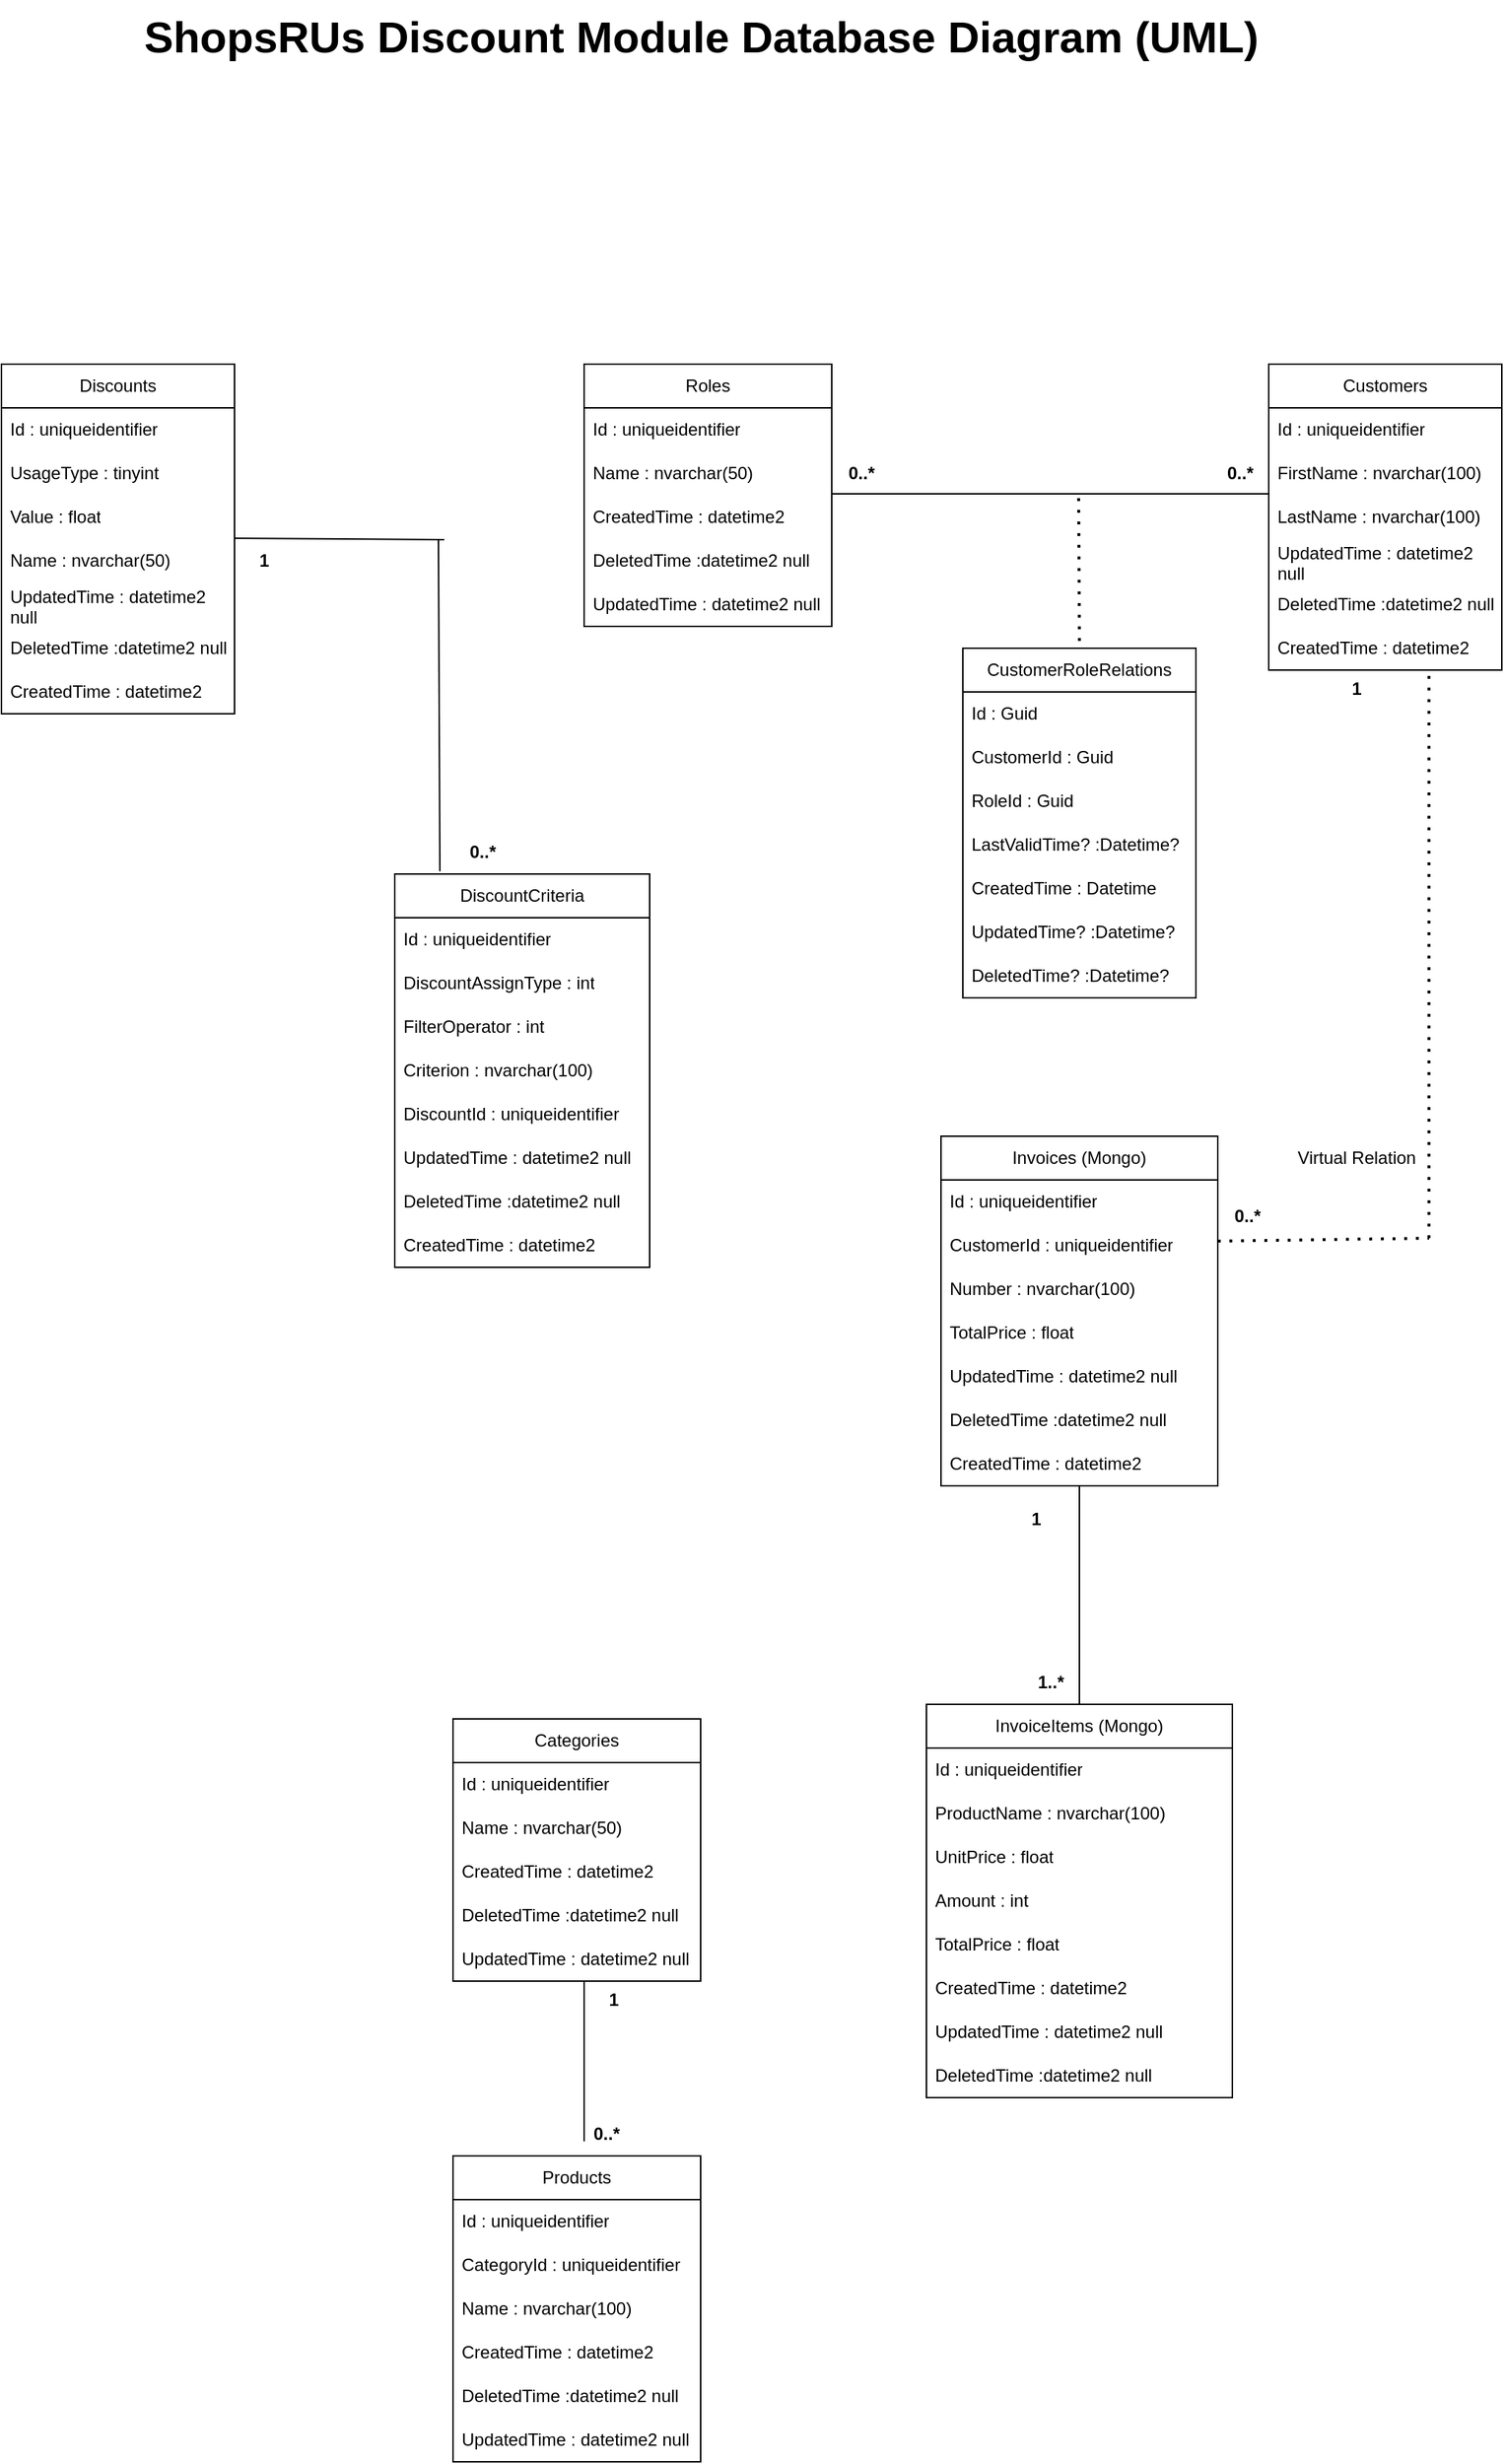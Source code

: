 <mxfile version="22.1.4" type="device">
  <diagram name="Sayfa -1" id="7qxXztBGcV34k3pvfBL3">
    <mxGraphModel dx="1434" dy="750" grid="1" gridSize="10" guides="1" tooltips="1" connect="1" arrows="1" fold="1" page="1" pageScale="1" pageWidth="827" pageHeight="1169" math="0" shadow="0">
      <root>
        <mxCell id="0" />
        <mxCell id="1" parent="0" />
        <mxCell id="mPeZ0wH-B78tG0vEsMiY-11" value="Roles" style="swimlane;fontStyle=0;childLayout=stackLayout;horizontal=1;startSize=30;horizontalStack=0;resizeParent=1;resizeParentMax=0;resizeLast=0;collapsible=1;marginBottom=0;whiteSpace=wrap;html=1;" parent="1" vertex="1">
          <mxGeometry x="470" y="290" width="170" height="180" as="geometry" />
        </mxCell>
        <mxCell id="mPeZ0wH-B78tG0vEsMiY-12" value="Id : uniqueidentifier" style="text;strokeColor=none;fillColor=none;align=left;verticalAlign=middle;spacingLeft=4;spacingRight=4;overflow=hidden;points=[[0,0.5],[1,0.5]];portConstraint=eastwest;rotatable=0;whiteSpace=wrap;html=1;" parent="mPeZ0wH-B78tG0vEsMiY-11" vertex="1">
          <mxGeometry y="30" width="170" height="30" as="geometry" />
        </mxCell>
        <mxCell id="mPeZ0wH-B78tG0vEsMiY-16" value="Name : nvarchar(50)" style="text;strokeColor=none;fillColor=none;align=left;verticalAlign=middle;spacingLeft=4;spacingRight=4;overflow=hidden;points=[[0,0.5],[1,0.5]];portConstraint=eastwest;rotatable=0;whiteSpace=wrap;html=1;" parent="mPeZ0wH-B78tG0vEsMiY-11" vertex="1">
          <mxGeometry y="60" width="170" height="30" as="geometry" />
        </mxCell>
        <mxCell id="mPeZ0wH-B78tG0vEsMiY-35" value="CreatedTime :&amp;nbsp;datetime2" style="text;strokeColor=none;fillColor=none;align=left;verticalAlign=middle;spacingLeft=4;spacingRight=4;overflow=hidden;points=[[0,0.5],[1,0.5]];portConstraint=eastwest;rotatable=0;whiteSpace=wrap;html=1;" parent="mPeZ0wH-B78tG0vEsMiY-11" vertex="1">
          <mxGeometry y="90" width="170" height="30" as="geometry" />
        </mxCell>
        <mxCell id="mPeZ0wH-B78tG0vEsMiY-37" value="DeletedTime :datetime2 null" style="text;strokeColor=none;fillColor=none;align=left;verticalAlign=middle;spacingLeft=4;spacingRight=4;overflow=hidden;points=[[0,0.5],[1,0.5]];portConstraint=eastwest;rotatable=0;whiteSpace=wrap;html=1;" parent="mPeZ0wH-B78tG0vEsMiY-11" vertex="1">
          <mxGeometry y="120" width="170" height="30" as="geometry" />
        </mxCell>
        <mxCell id="mPeZ0wH-B78tG0vEsMiY-36" value="UpdatedTime :&amp;nbsp;datetime2 null" style="text;strokeColor=none;fillColor=none;align=left;verticalAlign=middle;spacingLeft=4;spacingRight=4;overflow=hidden;points=[[0,0.5],[1,0.5]];portConstraint=eastwest;rotatable=0;whiteSpace=wrap;html=1;" parent="mPeZ0wH-B78tG0vEsMiY-11" vertex="1">
          <mxGeometry y="150" width="170" height="30" as="geometry" />
        </mxCell>
        <mxCell id="mPeZ0wH-B78tG0vEsMiY-24" value="CustomerRoleRelations" style="swimlane;fontStyle=0;childLayout=stackLayout;horizontal=1;startSize=30;horizontalStack=0;resizeParent=1;resizeParentMax=0;resizeLast=0;collapsible=1;marginBottom=0;whiteSpace=wrap;html=1;" parent="1" vertex="1">
          <mxGeometry x="730" y="485" width="160" height="240" as="geometry" />
        </mxCell>
        <mxCell id="mPeZ0wH-B78tG0vEsMiY-25" value="Id : Guid" style="text;strokeColor=none;fillColor=none;align=left;verticalAlign=middle;spacingLeft=4;spacingRight=4;overflow=hidden;points=[[0,0.5],[1,0.5]];portConstraint=eastwest;rotatable=0;whiteSpace=wrap;html=1;" parent="mPeZ0wH-B78tG0vEsMiY-24" vertex="1">
          <mxGeometry y="30" width="160" height="30" as="geometry" />
        </mxCell>
        <mxCell id="mPeZ0wH-B78tG0vEsMiY-26" value="CustomerId : Guid" style="text;strokeColor=none;fillColor=none;align=left;verticalAlign=middle;spacingLeft=4;spacingRight=4;overflow=hidden;points=[[0,0.5],[1,0.5]];portConstraint=eastwest;rotatable=0;whiteSpace=wrap;html=1;" parent="mPeZ0wH-B78tG0vEsMiY-24" vertex="1">
          <mxGeometry y="60" width="160" height="30" as="geometry" />
        </mxCell>
        <mxCell id="mPeZ0wH-B78tG0vEsMiY-30" value="RoleId : Guid" style="text;strokeColor=none;fillColor=none;align=left;verticalAlign=middle;spacingLeft=4;spacingRight=4;overflow=hidden;points=[[0,0.5],[1,0.5]];portConstraint=eastwest;rotatable=0;whiteSpace=wrap;html=1;" parent="mPeZ0wH-B78tG0vEsMiY-24" vertex="1">
          <mxGeometry y="90" width="160" height="30" as="geometry" />
        </mxCell>
        <mxCell id="mPeZ0wH-B78tG0vEsMiY-31" value="LastValidTime? :Datetime?" style="text;strokeColor=none;fillColor=none;align=left;verticalAlign=middle;spacingLeft=4;spacingRight=4;overflow=hidden;points=[[0,0.5],[1,0.5]];portConstraint=eastwest;rotatable=0;whiteSpace=wrap;html=1;" parent="mPeZ0wH-B78tG0vEsMiY-24" vertex="1">
          <mxGeometry y="120" width="160" height="30" as="geometry" />
        </mxCell>
        <mxCell id="mPeZ0wH-B78tG0vEsMiY-27" value="CreatedTime : Datetime" style="text;strokeColor=none;fillColor=none;align=left;verticalAlign=middle;spacingLeft=4;spacingRight=4;overflow=hidden;points=[[0,0.5],[1,0.5]];portConstraint=eastwest;rotatable=0;whiteSpace=wrap;html=1;" parent="mPeZ0wH-B78tG0vEsMiY-24" vertex="1">
          <mxGeometry y="150" width="160" height="30" as="geometry" />
        </mxCell>
        <mxCell id="mPeZ0wH-B78tG0vEsMiY-28" value="UpdatedTime? :Datetime?" style="text;strokeColor=none;fillColor=none;align=left;verticalAlign=middle;spacingLeft=4;spacingRight=4;overflow=hidden;points=[[0,0.5],[1,0.5]];portConstraint=eastwest;rotatable=0;whiteSpace=wrap;html=1;" parent="mPeZ0wH-B78tG0vEsMiY-24" vertex="1">
          <mxGeometry y="180" width="160" height="30" as="geometry" />
        </mxCell>
        <mxCell id="mPeZ0wH-B78tG0vEsMiY-29" value="DeletedTime? :Datetime?" style="text;strokeColor=none;fillColor=none;align=left;verticalAlign=middle;spacingLeft=4;spacingRight=4;overflow=hidden;points=[[0,0.5],[1,0.5]];portConstraint=eastwest;rotatable=0;whiteSpace=wrap;html=1;" parent="mPeZ0wH-B78tG0vEsMiY-24" vertex="1">
          <mxGeometry y="210" width="160" height="30" as="geometry" />
        </mxCell>
        <mxCell id="mPeZ0wH-B78tG0vEsMiY-56" value="Customers" style="swimlane;fontStyle=0;childLayout=stackLayout;horizontal=1;startSize=30;horizontalStack=0;resizeParent=1;resizeParentMax=0;resizeLast=0;collapsible=1;marginBottom=0;whiteSpace=wrap;html=1;" parent="1" vertex="1">
          <mxGeometry x="940" y="290" width="160" height="210" as="geometry" />
        </mxCell>
        <mxCell id="mPeZ0wH-B78tG0vEsMiY-57" value="Id : uniqueidentifier" style="text;strokeColor=none;fillColor=none;align=left;verticalAlign=middle;spacingLeft=4;spacingRight=4;overflow=hidden;points=[[0,0.5],[1,0.5]];portConstraint=eastwest;rotatable=0;whiteSpace=wrap;html=1;" parent="mPeZ0wH-B78tG0vEsMiY-56" vertex="1">
          <mxGeometry y="30" width="160" height="30" as="geometry" />
        </mxCell>
        <mxCell id="mPeZ0wH-B78tG0vEsMiY-61" value="FirstName : nvarchar(100)" style="text;strokeColor=none;fillColor=none;align=left;verticalAlign=middle;spacingLeft=4;spacingRight=4;overflow=hidden;points=[[0,0.5],[1,0.5]];portConstraint=eastwest;rotatable=0;whiteSpace=wrap;html=1;" parent="mPeZ0wH-B78tG0vEsMiY-56" vertex="1">
          <mxGeometry y="60" width="160" height="30" as="geometry" />
        </mxCell>
        <mxCell id="mPeZ0wH-B78tG0vEsMiY-68" value="LastName : nvarchar(100)" style="text;strokeColor=none;fillColor=none;align=left;verticalAlign=middle;spacingLeft=4;spacingRight=4;overflow=hidden;points=[[0,0.5],[1,0.5]];portConstraint=eastwest;rotatable=0;whiteSpace=wrap;html=1;" parent="mPeZ0wH-B78tG0vEsMiY-56" vertex="1">
          <mxGeometry y="90" width="160" height="30" as="geometry" />
        </mxCell>
        <mxCell id="mPeZ0wH-B78tG0vEsMiY-58" value="UpdatedTime :&amp;nbsp;datetime2 null" style="text;strokeColor=none;fillColor=none;align=left;verticalAlign=middle;spacingLeft=4;spacingRight=4;overflow=hidden;points=[[0,0.5],[1,0.5]];portConstraint=eastwest;rotatable=0;whiteSpace=wrap;html=1;" parent="mPeZ0wH-B78tG0vEsMiY-56" vertex="1">
          <mxGeometry y="120" width="160" height="30" as="geometry" />
        </mxCell>
        <mxCell id="mPeZ0wH-B78tG0vEsMiY-59" value="DeletedTime :datetime2 null" style="text;strokeColor=none;fillColor=none;align=left;verticalAlign=middle;spacingLeft=4;spacingRight=4;overflow=hidden;points=[[0,0.5],[1,0.5]];portConstraint=eastwest;rotatable=0;whiteSpace=wrap;html=1;" parent="mPeZ0wH-B78tG0vEsMiY-56" vertex="1">
          <mxGeometry y="150" width="160" height="30" as="geometry" />
        </mxCell>
        <mxCell id="mPeZ0wH-B78tG0vEsMiY-60" value="CreatedTime :&amp;nbsp;datetime2" style="text;strokeColor=none;fillColor=none;align=left;verticalAlign=middle;spacingLeft=4;spacingRight=4;overflow=hidden;points=[[0,0.5],[1,0.5]];portConstraint=eastwest;rotatable=0;whiteSpace=wrap;html=1;" parent="mPeZ0wH-B78tG0vEsMiY-56" vertex="1">
          <mxGeometry y="180" width="160" height="30" as="geometry" />
        </mxCell>
        <mxCell id="mPeZ0wH-B78tG0vEsMiY-74" value="Discounts" style="swimlane;fontStyle=0;childLayout=stackLayout;horizontal=1;startSize=30;horizontalStack=0;resizeParent=1;resizeParentMax=0;resizeLast=0;collapsible=1;marginBottom=0;whiteSpace=wrap;html=1;" parent="1" vertex="1">
          <mxGeometry x="70" y="290" width="160" height="240" as="geometry" />
        </mxCell>
        <mxCell id="mPeZ0wH-B78tG0vEsMiY-75" value="Id : uniqueidentifier" style="text;strokeColor=none;fillColor=none;align=left;verticalAlign=middle;spacingLeft=4;spacingRight=4;overflow=hidden;points=[[0,0.5],[1,0.5]];portConstraint=eastwest;rotatable=0;whiteSpace=wrap;html=1;" parent="mPeZ0wH-B78tG0vEsMiY-74" vertex="1">
          <mxGeometry y="30" width="160" height="30" as="geometry" />
        </mxCell>
        <mxCell id="mPeZ0wH-B78tG0vEsMiY-102" value="UsageType :&amp;nbsp;tinyint" style="text;strokeColor=none;fillColor=none;align=left;verticalAlign=middle;spacingLeft=4;spacingRight=4;overflow=hidden;points=[[0,0.5],[1,0.5]];portConstraint=eastwest;rotatable=0;whiteSpace=wrap;html=1;" parent="mPeZ0wH-B78tG0vEsMiY-74" vertex="1">
          <mxGeometry y="60" width="160" height="30" as="geometry" />
        </mxCell>
        <mxCell id="mPeZ0wH-B78tG0vEsMiY-103" value="Value :&amp;nbsp;float" style="text;strokeColor=none;fillColor=none;align=left;verticalAlign=middle;spacingLeft=4;spacingRight=4;overflow=hidden;points=[[0,0.5],[1,0.5]];portConstraint=eastwest;rotatable=0;whiteSpace=wrap;html=1;" parent="mPeZ0wH-B78tG0vEsMiY-74" vertex="1">
          <mxGeometry y="90" width="160" height="30" as="geometry" />
        </mxCell>
        <mxCell id="mPeZ0wH-B78tG0vEsMiY-79" value="Name : nvarchar(50)" style="text;strokeColor=none;fillColor=none;align=left;verticalAlign=middle;spacingLeft=4;spacingRight=4;overflow=hidden;points=[[0,0.5],[1,0.5]];portConstraint=eastwest;rotatable=0;whiteSpace=wrap;html=1;" parent="mPeZ0wH-B78tG0vEsMiY-74" vertex="1">
          <mxGeometry y="120" width="160" height="30" as="geometry" />
        </mxCell>
        <mxCell id="mPeZ0wH-B78tG0vEsMiY-76" value="UpdatedTime :&amp;nbsp;datetime2 null" style="text;strokeColor=none;fillColor=none;align=left;verticalAlign=middle;spacingLeft=4;spacingRight=4;overflow=hidden;points=[[0,0.5],[1,0.5]];portConstraint=eastwest;rotatable=0;whiteSpace=wrap;html=1;" parent="mPeZ0wH-B78tG0vEsMiY-74" vertex="1">
          <mxGeometry y="150" width="160" height="30" as="geometry" />
        </mxCell>
        <mxCell id="mPeZ0wH-B78tG0vEsMiY-77" value="DeletedTime :datetime2 null" style="text;strokeColor=none;fillColor=none;align=left;verticalAlign=middle;spacingLeft=4;spacingRight=4;overflow=hidden;points=[[0,0.5],[1,0.5]];portConstraint=eastwest;rotatable=0;whiteSpace=wrap;html=1;" parent="mPeZ0wH-B78tG0vEsMiY-74" vertex="1">
          <mxGeometry y="180" width="160" height="30" as="geometry" />
        </mxCell>
        <mxCell id="mPeZ0wH-B78tG0vEsMiY-78" value="CreatedTime :&amp;nbsp;datetime2" style="text;strokeColor=none;fillColor=none;align=left;verticalAlign=middle;spacingLeft=4;spacingRight=4;overflow=hidden;points=[[0,0.5],[1,0.5]];portConstraint=eastwest;rotatable=0;whiteSpace=wrap;html=1;" parent="mPeZ0wH-B78tG0vEsMiY-74" vertex="1">
          <mxGeometry y="210" width="160" height="30" as="geometry" />
        </mxCell>
        <mxCell id="mPeZ0wH-B78tG0vEsMiY-80" value="DiscountCriteria" style="swimlane;fontStyle=0;childLayout=stackLayout;horizontal=1;startSize=30;horizontalStack=0;resizeParent=1;resizeParentMax=0;resizeLast=0;collapsible=1;marginBottom=0;whiteSpace=wrap;html=1;" parent="1" vertex="1">
          <mxGeometry x="340" y="640" width="175" height="270" as="geometry" />
        </mxCell>
        <mxCell id="mPeZ0wH-B78tG0vEsMiY-81" value="Id : uniqueidentifier" style="text;strokeColor=none;fillColor=none;align=left;verticalAlign=middle;spacingLeft=4;spacingRight=4;overflow=hidden;points=[[0,0.5],[1,0.5]];portConstraint=eastwest;rotatable=0;whiteSpace=wrap;html=1;" parent="mPeZ0wH-B78tG0vEsMiY-80" vertex="1">
          <mxGeometry y="30" width="175" height="30" as="geometry" />
        </mxCell>
        <mxCell id="mPeZ0wH-B78tG0vEsMiY-82" value="DiscountAssignType : int" style="text;strokeColor=none;fillColor=none;align=left;verticalAlign=middle;spacingLeft=4;spacingRight=4;overflow=hidden;points=[[0,0.5],[1,0.5]];portConstraint=eastwest;rotatable=0;whiteSpace=wrap;html=1;" parent="mPeZ0wH-B78tG0vEsMiY-80" vertex="1">
          <mxGeometry y="60" width="175" height="30" as="geometry" />
        </mxCell>
        <mxCell id="b0OQOyRQU0oItdlXotpa-1" value="FilterOperator : int" style="text;strokeColor=none;fillColor=none;align=left;verticalAlign=middle;spacingLeft=4;spacingRight=4;overflow=hidden;points=[[0,0.5],[1,0.5]];portConstraint=eastwest;rotatable=0;whiteSpace=wrap;html=1;" vertex="1" parent="mPeZ0wH-B78tG0vEsMiY-80">
          <mxGeometry y="90" width="175" height="30" as="geometry" />
        </mxCell>
        <mxCell id="b0OQOyRQU0oItdlXotpa-2" value="Criterion : nvarchar(100)" style="text;strokeColor=none;fillColor=none;align=left;verticalAlign=middle;spacingLeft=4;spacingRight=4;overflow=hidden;points=[[0,0.5],[1,0.5]];portConstraint=eastwest;rotatable=0;whiteSpace=wrap;html=1;" vertex="1" parent="mPeZ0wH-B78tG0vEsMiY-80">
          <mxGeometry y="120" width="175" height="30" as="geometry" />
        </mxCell>
        <mxCell id="mPeZ0wH-B78tG0vEsMiY-86" value="DiscountId : uniqueidentifier" style="text;strokeColor=none;fillColor=none;align=left;verticalAlign=middle;spacingLeft=4;spacingRight=4;overflow=hidden;points=[[0,0.5],[1,0.5]];portConstraint=eastwest;rotatable=0;whiteSpace=wrap;html=1;" parent="mPeZ0wH-B78tG0vEsMiY-80" vertex="1">
          <mxGeometry y="150" width="175" height="30" as="geometry" />
        </mxCell>
        <mxCell id="mPeZ0wH-B78tG0vEsMiY-83" value="UpdatedTime :&amp;nbsp;datetime2 null" style="text;strokeColor=none;fillColor=none;align=left;verticalAlign=middle;spacingLeft=4;spacingRight=4;overflow=hidden;points=[[0,0.5],[1,0.5]];portConstraint=eastwest;rotatable=0;whiteSpace=wrap;html=1;" parent="mPeZ0wH-B78tG0vEsMiY-80" vertex="1">
          <mxGeometry y="180" width="175" height="30" as="geometry" />
        </mxCell>
        <mxCell id="mPeZ0wH-B78tG0vEsMiY-84" value="DeletedTime :datetime2 null" style="text;strokeColor=none;fillColor=none;align=left;verticalAlign=middle;spacingLeft=4;spacingRight=4;overflow=hidden;points=[[0,0.5],[1,0.5]];portConstraint=eastwest;rotatable=0;whiteSpace=wrap;html=1;" parent="mPeZ0wH-B78tG0vEsMiY-80" vertex="1">
          <mxGeometry y="210" width="175" height="30" as="geometry" />
        </mxCell>
        <mxCell id="mPeZ0wH-B78tG0vEsMiY-85" value="CreatedTime :&amp;nbsp;datetime2" style="text;strokeColor=none;fillColor=none;align=left;verticalAlign=middle;spacingLeft=4;spacingRight=4;overflow=hidden;points=[[0,0.5],[1,0.5]];portConstraint=eastwest;rotatable=0;whiteSpace=wrap;html=1;" parent="mPeZ0wH-B78tG0vEsMiY-80" vertex="1">
          <mxGeometry y="240" width="175" height="30" as="geometry" />
        </mxCell>
        <mxCell id="mPeZ0wH-B78tG0vEsMiY-93" value="" style="endArrow=none;html=1;rounded=0;exitX=1.013;exitY=0.1;exitDx=0;exitDy=0;exitPerimeter=0;entryX=0;entryY=-0.033;entryDx=0;entryDy=0;entryPerimeter=0;" parent="1" target="mPeZ0wH-B78tG0vEsMiY-68" edge="1">
          <mxGeometry width="50" height="50" relative="1" as="geometry">
            <mxPoint x="640" y="379" as="sourcePoint" />
            <mxPoint x="930" y="379" as="targetPoint" />
          </mxGeometry>
        </mxCell>
        <mxCell id="mPeZ0wH-B78tG0vEsMiY-94" value="&lt;b&gt;0..*&lt;/b&gt;" style="text;html=1;align=center;verticalAlign=middle;resizable=0;points=[];autosize=1;strokeColor=none;fillColor=none;" parent="1" vertex="1">
          <mxGeometry x="640" y="350" width="40" height="30" as="geometry" />
        </mxCell>
        <mxCell id="mPeZ0wH-B78tG0vEsMiY-95" value="&lt;b&gt;0..*&lt;/b&gt;" style="text;html=1;align=center;verticalAlign=middle;resizable=0;points=[];autosize=1;strokeColor=none;fillColor=none;" parent="1" vertex="1">
          <mxGeometry x="900" y="350" width="40" height="30" as="geometry" />
        </mxCell>
        <mxCell id="mPeZ0wH-B78tG0vEsMiY-96" value="" style="endArrow=none;dashed=1;html=1;dashPattern=1 3;strokeWidth=2;rounded=0;" parent="1" edge="1">
          <mxGeometry width="50" height="50" relative="1" as="geometry">
            <mxPoint x="810" y="480" as="sourcePoint" />
            <mxPoint x="809.5" y="380" as="targetPoint" />
          </mxGeometry>
        </mxCell>
        <mxCell id="mPeZ0wH-B78tG0vEsMiY-104" value="Invoices (Mongo)" style="swimlane;fontStyle=0;childLayout=stackLayout;horizontal=1;startSize=30;horizontalStack=0;resizeParent=1;resizeParentMax=0;resizeLast=0;collapsible=1;marginBottom=0;whiteSpace=wrap;html=1;" parent="1" vertex="1">
          <mxGeometry x="715" y="820" width="190" height="240" as="geometry">
            <mxRectangle x="730" y="800" width="80" height="30" as="alternateBounds" />
          </mxGeometry>
        </mxCell>
        <mxCell id="mPeZ0wH-B78tG0vEsMiY-105" value="Id : uniqueidentifier" style="text;strokeColor=none;fillColor=none;align=left;verticalAlign=middle;spacingLeft=4;spacingRight=4;overflow=hidden;points=[[0,0.5],[1,0.5]];portConstraint=eastwest;rotatable=0;whiteSpace=wrap;html=1;" parent="mPeZ0wH-B78tG0vEsMiY-104" vertex="1">
          <mxGeometry y="30" width="190" height="30" as="geometry" />
        </mxCell>
        <mxCell id="mPeZ0wH-B78tG0vEsMiY-132" value="CustomerId : uniqueidentifier" style="text;strokeColor=none;fillColor=none;align=left;verticalAlign=middle;spacingLeft=4;spacingRight=4;overflow=hidden;points=[[0,0.5],[1,0.5]];portConstraint=eastwest;rotatable=0;whiteSpace=wrap;html=1;" parent="mPeZ0wH-B78tG0vEsMiY-104" vertex="1">
          <mxGeometry y="60" width="190" height="30" as="geometry" />
        </mxCell>
        <mxCell id="mPeZ0wH-B78tG0vEsMiY-109" value="Number : nvarchar(100)" style="text;strokeColor=none;fillColor=none;align=left;verticalAlign=middle;spacingLeft=4;spacingRight=4;overflow=hidden;points=[[0,0.5],[1,0.5]];portConstraint=eastwest;rotatable=0;whiteSpace=wrap;html=1;" parent="mPeZ0wH-B78tG0vEsMiY-104" vertex="1">
          <mxGeometry y="90" width="190" height="30" as="geometry" />
        </mxCell>
        <mxCell id="mPeZ0wH-B78tG0vEsMiY-131" value="TotalPrice : float" style="text;strokeColor=none;fillColor=none;align=left;verticalAlign=middle;spacingLeft=4;spacingRight=4;overflow=hidden;points=[[0,0.5],[1,0.5]];portConstraint=eastwest;rotatable=0;whiteSpace=wrap;html=1;" parent="mPeZ0wH-B78tG0vEsMiY-104" vertex="1">
          <mxGeometry y="120" width="190" height="30" as="geometry" />
        </mxCell>
        <mxCell id="mPeZ0wH-B78tG0vEsMiY-106" value="UpdatedTime :&amp;nbsp;datetime2 null" style="text;strokeColor=none;fillColor=none;align=left;verticalAlign=middle;spacingLeft=4;spacingRight=4;overflow=hidden;points=[[0,0.5],[1,0.5]];portConstraint=eastwest;rotatable=0;whiteSpace=wrap;html=1;" parent="mPeZ0wH-B78tG0vEsMiY-104" vertex="1">
          <mxGeometry y="150" width="190" height="30" as="geometry" />
        </mxCell>
        <mxCell id="mPeZ0wH-B78tG0vEsMiY-107" value="DeletedTime :datetime2 null" style="text;strokeColor=none;fillColor=none;align=left;verticalAlign=middle;spacingLeft=4;spacingRight=4;overflow=hidden;points=[[0,0.5],[1,0.5]];portConstraint=eastwest;rotatable=0;whiteSpace=wrap;html=1;" parent="mPeZ0wH-B78tG0vEsMiY-104" vertex="1">
          <mxGeometry y="180" width="190" height="30" as="geometry" />
        </mxCell>
        <mxCell id="mPeZ0wH-B78tG0vEsMiY-108" value="CreatedTime :&amp;nbsp;datetime2" style="text;strokeColor=none;fillColor=none;align=left;verticalAlign=middle;spacingLeft=4;spacingRight=4;overflow=hidden;points=[[0,0.5],[1,0.5]];portConstraint=eastwest;rotatable=0;whiteSpace=wrap;html=1;" parent="mPeZ0wH-B78tG0vEsMiY-104" vertex="1">
          <mxGeometry y="210" width="190" height="30" as="geometry" />
        </mxCell>
        <mxCell id="mPeZ0wH-B78tG0vEsMiY-110" value="InvoiceItems (Mongo)" style="swimlane;fontStyle=0;childLayout=stackLayout;horizontal=1;startSize=30;horizontalStack=0;resizeParent=1;resizeParentMax=0;resizeLast=0;collapsible=1;marginBottom=0;whiteSpace=wrap;html=1;" parent="1" vertex="1">
          <mxGeometry x="705" y="1210" width="210" height="270" as="geometry">
            <mxRectangle x="705" y="1210" width="110" height="30" as="alternateBounds" />
          </mxGeometry>
        </mxCell>
        <mxCell id="mPeZ0wH-B78tG0vEsMiY-111" value="Id : uniqueidentifier" style="text;strokeColor=none;fillColor=none;align=left;verticalAlign=middle;spacingLeft=4;spacingRight=4;overflow=hidden;points=[[0,0.5],[1,0.5]];portConstraint=eastwest;rotatable=0;whiteSpace=wrap;html=1;" parent="mPeZ0wH-B78tG0vEsMiY-110" vertex="1">
          <mxGeometry y="30" width="210" height="30" as="geometry" />
        </mxCell>
        <mxCell id="mPeZ0wH-B78tG0vEsMiY-163" value="ProductName : nvarchar(100)" style="text;strokeColor=none;fillColor=none;align=left;verticalAlign=middle;spacingLeft=4;spacingRight=4;overflow=hidden;points=[[0,0.5],[1,0.5]];portConstraint=eastwest;rotatable=0;whiteSpace=wrap;html=1;" parent="mPeZ0wH-B78tG0vEsMiY-110" vertex="1">
          <mxGeometry y="60" width="210" height="30" as="geometry" />
        </mxCell>
        <mxCell id="mPeZ0wH-B78tG0vEsMiY-113" value="UnitPrice : float" style="text;strokeColor=none;fillColor=none;align=left;verticalAlign=middle;spacingLeft=4;spacingRight=4;overflow=hidden;points=[[0,0.5],[1,0.5]];portConstraint=eastwest;rotatable=0;whiteSpace=wrap;html=1;" parent="mPeZ0wH-B78tG0vEsMiY-110" vertex="1">
          <mxGeometry y="90" width="210" height="30" as="geometry" />
        </mxCell>
        <mxCell id="mPeZ0wH-B78tG0vEsMiY-117" value="Amount : int" style="text;strokeColor=none;fillColor=none;align=left;verticalAlign=middle;spacingLeft=4;spacingRight=4;overflow=hidden;points=[[0,0.5],[1,0.5]];portConstraint=eastwest;rotatable=0;whiteSpace=wrap;html=1;" parent="mPeZ0wH-B78tG0vEsMiY-110" vertex="1">
          <mxGeometry y="120" width="210" height="30" as="geometry" />
        </mxCell>
        <mxCell id="mPeZ0wH-B78tG0vEsMiY-162" value="TotalPrice : float" style="text;strokeColor=none;fillColor=none;align=left;verticalAlign=middle;spacingLeft=4;spacingRight=4;overflow=hidden;points=[[0,0.5],[1,0.5]];portConstraint=eastwest;rotatable=0;whiteSpace=wrap;html=1;" parent="mPeZ0wH-B78tG0vEsMiY-110" vertex="1">
          <mxGeometry y="150" width="210" height="30" as="geometry" />
        </mxCell>
        <mxCell id="mPeZ0wH-B78tG0vEsMiY-115" value="CreatedTime :&amp;nbsp;datetime2" style="text;strokeColor=none;fillColor=none;align=left;verticalAlign=middle;spacingLeft=4;spacingRight=4;overflow=hidden;points=[[0,0.5],[1,0.5]];portConstraint=eastwest;rotatable=0;whiteSpace=wrap;html=1;" parent="mPeZ0wH-B78tG0vEsMiY-110" vertex="1">
          <mxGeometry y="180" width="210" height="30" as="geometry" />
        </mxCell>
        <mxCell id="mPeZ0wH-B78tG0vEsMiY-116" value="UpdatedTime :&amp;nbsp;datetime2 null" style="text;strokeColor=none;fillColor=none;align=left;verticalAlign=middle;spacingLeft=4;spacingRight=4;overflow=hidden;points=[[0,0.5],[1,0.5]];portConstraint=eastwest;rotatable=0;whiteSpace=wrap;html=1;" parent="mPeZ0wH-B78tG0vEsMiY-110" vertex="1">
          <mxGeometry y="210" width="210" height="30" as="geometry" />
        </mxCell>
        <mxCell id="mPeZ0wH-B78tG0vEsMiY-114" value="DeletedTime :datetime2 null" style="text;strokeColor=none;fillColor=none;align=left;verticalAlign=middle;spacingLeft=4;spacingRight=4;overflow=hidden;points=[[0,0.5],[1,0.5]];portConstraint=eastwest;rotatable=0;whiteSpace=wrap;html=1;" parent="mPeZ0wH-B78tG0vEsMiY-110" vertex="1">
          <mxGeometry y="240" width="210" height="30" as="geometry" />
        </mxCell>
        <mxCell id="mPeZ0wH-B78tG0vEsMiY-135" value="&lt;b&gt;1&lt;/b&gt;" style="text;html=1;align=center;verticalAlign=middle;resizable=0;points=[];autosize=1;strokeColor=none;fillColor=none;" parent="1" vertex="1">
          <mxGeometry x="985" y="498" width="30" height="30" as="geometry" />
        </mxCell>
        <mxCell id="mPeZ0wH-B78tG0vEsMiY-136" value="&lt;b&gt;0..*&lt;/b&gt;" style="text;html=1;align=center;verticalAlign=middle;resizable=0;points=[];autosize=1;strokeColor=none;fillColor=none;" parent="1" vertex="1">
          <mxGeometry x="905" y="860" width="40" height="30" as="geometry" />
        </mxCell>
        <mxCell id="mPeZ0wH-B78tG0vEsMiY-137" value="" style="endArrow=none;html=1;rounded=0;exitX=0.5;exitY=0;exitDx=0;exitDy=0;" parent="1" source="mPeZ0wH-B78tG0vEsMiY-110" edge="1">
          <mxGeometry width="50" height="50" relative="1" as="geometry">
            <mxPoint x="760" y="1110" as="sourcePoint" />
            <mxPoint x="810" y="1060" as="targetPoint" />
          </mxGeometry>
        </mxCell>
        <mxCell id="mPeZ0wH-B78tG0vEsMiY-138" value="&lt;b&gt;1&lt;/b&gt;" style="text;html=1;align=center;verticalAlign=middle;resizable=0;points=[];autosize=1;strokeColor=none;fillColor=none;" parent="1" vertex="1">
          <mxGeometry x="765" y="1068" width="30" height="30" as="geometry" />
        </mxCell>
        <mxCell id="mPeZ0wH-B78tG0vEsMiY-139" value="&lt;b&gt;1..*&lt;/b&gt;" style="text;html=1;align=center;verticalAlign=middle;resizable=0;points=[];autosize=1;strokeColor=none;fillColor=none;" parent="1" vertex="1">
          <mxGeometry x="770" y="1180" width="40" height="30" as="geometry" />
        </mxCell>
        <mxCell id="mPeZ0wH-B78tG0vEsMiY-140" value="Categories" style="swimlane;fontStyle=0;childLayout=stackLayout;horizontal=1;startSize=30;horizontalStack=0;resizeParent=1;resizeParentMax=0;resizeLast=0;collapsible=1;marginBottom=0;whiteSpace=wrap;html=1;" parent="1" vertex="1">
          <mxGeometry x="380" y="1220" width="170" height="180" as="geometry" />
        </mxCell>
        <mxCell id="mPeZ0wH-B78tG0vEsMiY-141" value="Id : uniqueidentifier" style="text;strokeColor=none;fillColor=none;align=left;verticalAlign=middle;spacingLeft=4;spacingRight=4;overflow=hidden;points=[[0,0.5],[1,0.5]];portConstraint=eastwest;rotatable=0;whiteSpace=wrap;html=1;" parent="mPeZ0wH-B78tG0vEsMiY-140" vertex="1">
          <mxGeometry y="30" width="170" height="30" as="geometry" />
        </mxCell>
        <mxCell id="mPeZ0wH-B78tG0vEsMiY-142" value="Name : nvarchar(50)" style="text;strokeColor=none;fillColor=none;align=left;verticalAlign=middle;spacingLeft=4;spacingRight=4;overflow=hidden;points=[[0,0.5],[1,0.5]];portConstraint=eastwest;rotatable=0;whiteSpace=wrap;html=1;" parent="mPeZ0wH-B78tG0vEsMiY-140" vertex="1">
          <mxGeometry y="60" width="170" height="30" as="geometry" />
        </mxCell>
        <mxCell id="mPeZ0wH-B78tG0vEsMiY-143" value="CreatedTime :&amp;nbsp;datetime2" style="text;strokeColor=none;fillColor=none;align=left;verticalAlign=middle;spacingLeft=4;spacingRight=4;overflow=hidden;points=[[0,0.5],[1,0.5]];portConstraint=eastwest;rotatable=0;whiteSpace=wrap;html=1;" parent="mPeZ0wH-B78tG0vEsMiY-140" vertex="1">
          <mxGeometry y="90" width="170" height="30" as="geometry" />
        </mxCell>
        <mxCell id="mPeZ0wH-B78tG0vEsMiY-144" value="DeletedTime :datetime2 null" style="text;strokeColor=none;fillColor=none;align=left;verticalAlign=middle;spacingLeft=4;spacingRight=4;overflow=hidden;points=[[0,0.5],[1,0.5]];portConstraint=eastwest;rotatable=0;whiteSpace=wrap;html=1;" parent="mPeZ0wH-B78tG0vEsMiY-140" vertex="1">
          <mxGeometry y="120" width="170" height="30" as="geometry" />
        </mxCell>
        <mxCell id="mPeZ0wH-B78tG0vEsMiY-145" value="UpdatedTime :&amp;nbsp;datetime2 null" style="text;strokeColor=none;fillColor=none;align=left;verticalAlign=middle;spacingLeft=4;spacingRight=4;overflow=hidden;points=[[0,0.5],[1,0.5]];portConstraint=eastwest;rotatable=0;whiteSpace=wrap;html=1;" parent="mPeZ0wH-B78tG0vEsMiY-140" vertex="1">
          <mxGeometry y="150" width="170" height="30" as="geometry" />
        </mxCell>
        <mxCell id="mPeZ0wH-B78tG0vEsMiY-151" value="Products" style="swimlane;fontStyle=0;childLayout=stackLayout;horizontal=1;startSize=30;horizontalStack=0;resizeParent=1;resizeParentMax=0;resizeLast=0;collapsible=1;marginBottom=0;whiteSpace=wrap;html=1;" parent="1" vertex="1">
          <mxGeometry x="380" y="1520" width="170" height="210" as="geometry" />
        </mxCell>
        <mxCell id="mPeZ0wH-B78tG0vEsMiY-152" value="Id : uniqueidentifier" style="text;strokeColor=none;fillColor=none;align=left;verticalAlign=middle;spacingLeft=4;spacingRight=4;overflow=hidden;points=[[0,0.5],[1,0.5]];portConstraint=eastwest;rotatable=0;whiteSpace=wrap;html=1;" parent="mPeZ0wH-B78tG0vEsMiY-151" vertex="1">
          <mxGeometry y="30" width="170" height="30" as="geometry" />
        </mxCell>
        <mxCell id="mPeZ0wH-B78tG0vEsMiY-161" value="CategoryId : uniqueidentifier" style="text;strokeColor=none;fillColor=none;align=left;verticalAlign=middle;spacingLeft=4;spacingRight=4;overflow=hidden;points=[[0,0.5],[1,0.5]];portConstraint=eastwest;rotatable=0;whiteSpace=wrap;html=1;" parent="mPeZ0wH-B78tG0vEsMiY-151" vertex="1">
          <mxGeometry y="60" width="170" height="30" as="geometry" />
        </mxCell>
        <mxCell id="mPeZ0wH-B78tG0vEsMiY-153" value="Name : nvarchar(100)" style="text;strokeColor=none;fillColor=none;align=left;verticalAlign=middle;spacingLeft=4;spacingRight=4;overflow=hidden;points=[[0,0.5],[1,0.5]];portConstraint=eastwest;rotatable=0;whiteSpace=wrap;html=1;" parent="mPeZ0wH-B78tG0vEsMiY-151" vertex="1">
          <mxGeometry y="90" width="170" height="30" as="geometry" />
        </mxCell>
        <mxCell id="mPeZ0wH-B78tG0vEsMiY-154" value="CreatedTime :&amp;nbsp;datetime2" style="text;strokeColor=none;fillColor=none;align=left;verticalAlign=middle;spacingLeft=4;spacingRight=4;overflow=hidden;points=[[0,0.5],[1,0.5]];portConstraint=eastwest;rotatable=0;whiteSpace=wrap;html=1;" parent="mPeZ0wH-B78tG0vEsMiY-151" vertex="1">
          <mxGeometry y="120" width="170" height="30" as="geometry" />
        </mxCell>
        <mxCell id="mPeZ0wH-B78tG0vEsMiY-155" value="DeletedTime :datetime2 null" style="text;strokeColor=none;fillColor=none;align=left;verticalAlign=middle;spacingLeft=4;spacingRight=4;overflow=hidden;points=[[0,0.5],[1,0.5]];portConstraint=eastwest;rotatable=0;whiteSpace=wrap;html=1;" parent="mPeZ0wH-B78tG0vEsMiY-151" vertex="1">
          <mxGeometry y="150" width="170" height="30" as="geometry" />
        </mxCell>
        <mxCell id="mPeZ0wH-B78tG0vEsMiY-156" value="UpdatedTime :&amp;nbsp;datetime2 null" style="text;strokeColor=none;fillColor=none;align=left;verticalAlign=middle;spacingLeft=4;spacingRight=4;overflow=hidden;points=[[0,0.5],[1,0.5]];portConstraint=eastwest;rotatable=0;whiteSpace=wrap;html=1;" parent="mPeZ0wH-B78tG0vEsMiY-151" vertex="1">
          <mxGeometry y="180" width="170" height="30" as="geometry" />
        </mxCell>
        <mxCell id="mPeZ0wH-B78tG0vEsMiY-157" value="" style="endArrow=none;html=1;rounded=0;" parent="1" edge="1">
          <mxGeometry width="50" height="50" relative="1" as="geometry">
            <mxPoint x="470" y="1510" as="sourcePoint" />
            <mxPoint x="470" y="1400" as="targetPoint" />
          </mxGeometry>
        </mxCell>
        <mxCell id="mPeZ0wH-B78tG0vEsMiY-158" value="&lt;b&gt;1&lt;/b&gt;" style="text;html=1;align=center;verticalAlign=middle;resizable=0;points=[];autosize=1;strokeColor=none;fillColor=none;" parent="1" vertex="1">
          <mxGeometry x="475" y="1398" width="30" height="30" as="geometry" />
        </mxCell>
        <mxCell id="mPeZ0wH-B78tG0vEsMiY-159" value="&lt;b&gt;0..*&lt;/b&gt;" style="text;html=1;align=center;verticalAlign=middle;resizable=0;points=[];autosize=1;strokeColor=none;fillColor=none;" parent="1" vertex="1">
          <mxGeometry x="465" y="1490" width="40" height="30" as="geometry" />
        </mxCell>
        <mxCell id="mPeZ0wH-B78tG0vEsMiY-164" value="&lt;b&gt;&lt;font style=&quot;font-size: 30px;&quot;&gt;ShopsRUs Discount Module Database Diagram (UML)&lt;/font&gt;&lt;/b&gt;" style="text;html=1;align=center;verticalAlign=middle;resizable=0;points=[];autosize=1;strokeColor=none;fillColor=none;" parent="1" vertex="1">
          <mxGeometry x="155" y="40" width="790" height="50" as="geometry" />
        </mxCell>
        <mxCell id="dbuuZWye5G4ouxF62vtC-1" value="" style="endArrow=none;dashed=1;html=1;dashPattern=1 3;strokeWidth=2;rounded=0;" parent="1" edge="1">
          <mxGeometry width="50" height="50" relative="1" as="geometry">
            <mxPoint x="1050" y="890" as="sourcePoint" />
            <mxPoint x="1050" y="500" as="targetPoint" />
          </mxGeometry>
        </mxCell>
        <mxCell id="dbuuZWye5G4ouxF62vtC-2" value="" style="endArrow=none;dashed=1;html=1;dashPattern=1 3;strokeWidth=2;rounded=0;exitX=0;exitY=1.067;exitDx=0;exitDy=0;exitPerimeter=0;" parent="1" source="mPeZ0wH-B78tG0vEsMiY-136" edge="1">
          <mxGeometry width="50" height="50" relative="1" as="geometry">
            <mxPoint x="1000" y="940" as="sourcePoint" />
            <mxPoint x="1050" y="890" as="targetPoint" />
          </mxGeometry>
        </mxCell>
        <mxCell id="dbuuZWye5G4ouxF62vtC-3" value="Virtual Relation" style="text;html=1;align=center;verticalAlign=middle;resizable=0;points=[];autosize=1;strokeColor=none;fillColor=none;" parent="1" vertex="1">
          <mxGeometry x="950" y="820" width="100" height="30" as="geometry" />
        </mxCell>
        <mxCell id="b0OQOyRQU0oItdlXotpa-3" value="" style="endArrow=none;html=1;rounded=0;entryX=-0.037;entryY=0.7;entryDx=0;entryDy=0;entryPerimeter=0;" edge="1" parent="1">
          <mxGeometry width="50" height="50" relative="1" as="geometry">
            <mxPoint x="230" y="409.5" as="sourcePoint" />
            <mxPoint x="374" y="410.5" as="targetPoint" />
          </mxGeometry>
        </mxCell>
        <mxCell id="b0OQOyRQU0oItdlXotpa-4" value="" style="endArrow=none;html=1;rounded=0;exitX=0.177;exitY=-0.007;exitDx=0;exitDy=0;exitPerimeter=0;" edge="1" parent="1" source="mPeZ0wH-B78tG0vEsMiY-80">
          <mxGeometry width="50" height="50" relative="1" as="geometry">
            <mxPoint x="240" y="419.5" as="sourcePoint" />
            <mxPoint x="370" y="410" as="targetPoint" />
          </mxGeometry>
        </mxCell>
        <mxCell id="b0OQOyRQU0oItdlXotpa-5" value="&lt;b&gt;0..*&lt;/b&gt;" style="text;html=1;align=center;verticalAlign=middle;resizable=0;points=[];autosize=1;strokeColor=none;fillColor=none;" vertex="1" parent="1">
          <mxGeometry x="380" y="610" width="40" height="30" as="geometry" />
        </mxCell>
        <mxCell id="b0OQOyRQU0oItdlXotpa-6" value="&lt;b&gt;1&lt;/b&gt;" style="text;html=1;align=center;verticalAlign=middle;resizable=0;points=[];autosize=1;strokeColor=none;fillColor=none;" vertex="1" parent="1">
          <mxGeometry x="235" y="410" width="30" height="30" as="geometry" />
        </mxCell>
      </root>
    </mxGraphModel>
  </diagram>
</mxfile>
